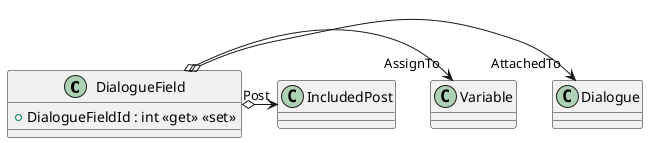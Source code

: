 @startuml
class DialogueField {
    + DialogueFieldId : int <<get>> <<set>>
}
DialogueField o-> "AttachedTo" Dialogue
DialogueField o-> "AssignTo" Variable
DialogueField o-> "Post" IncludedPost
@enduml
